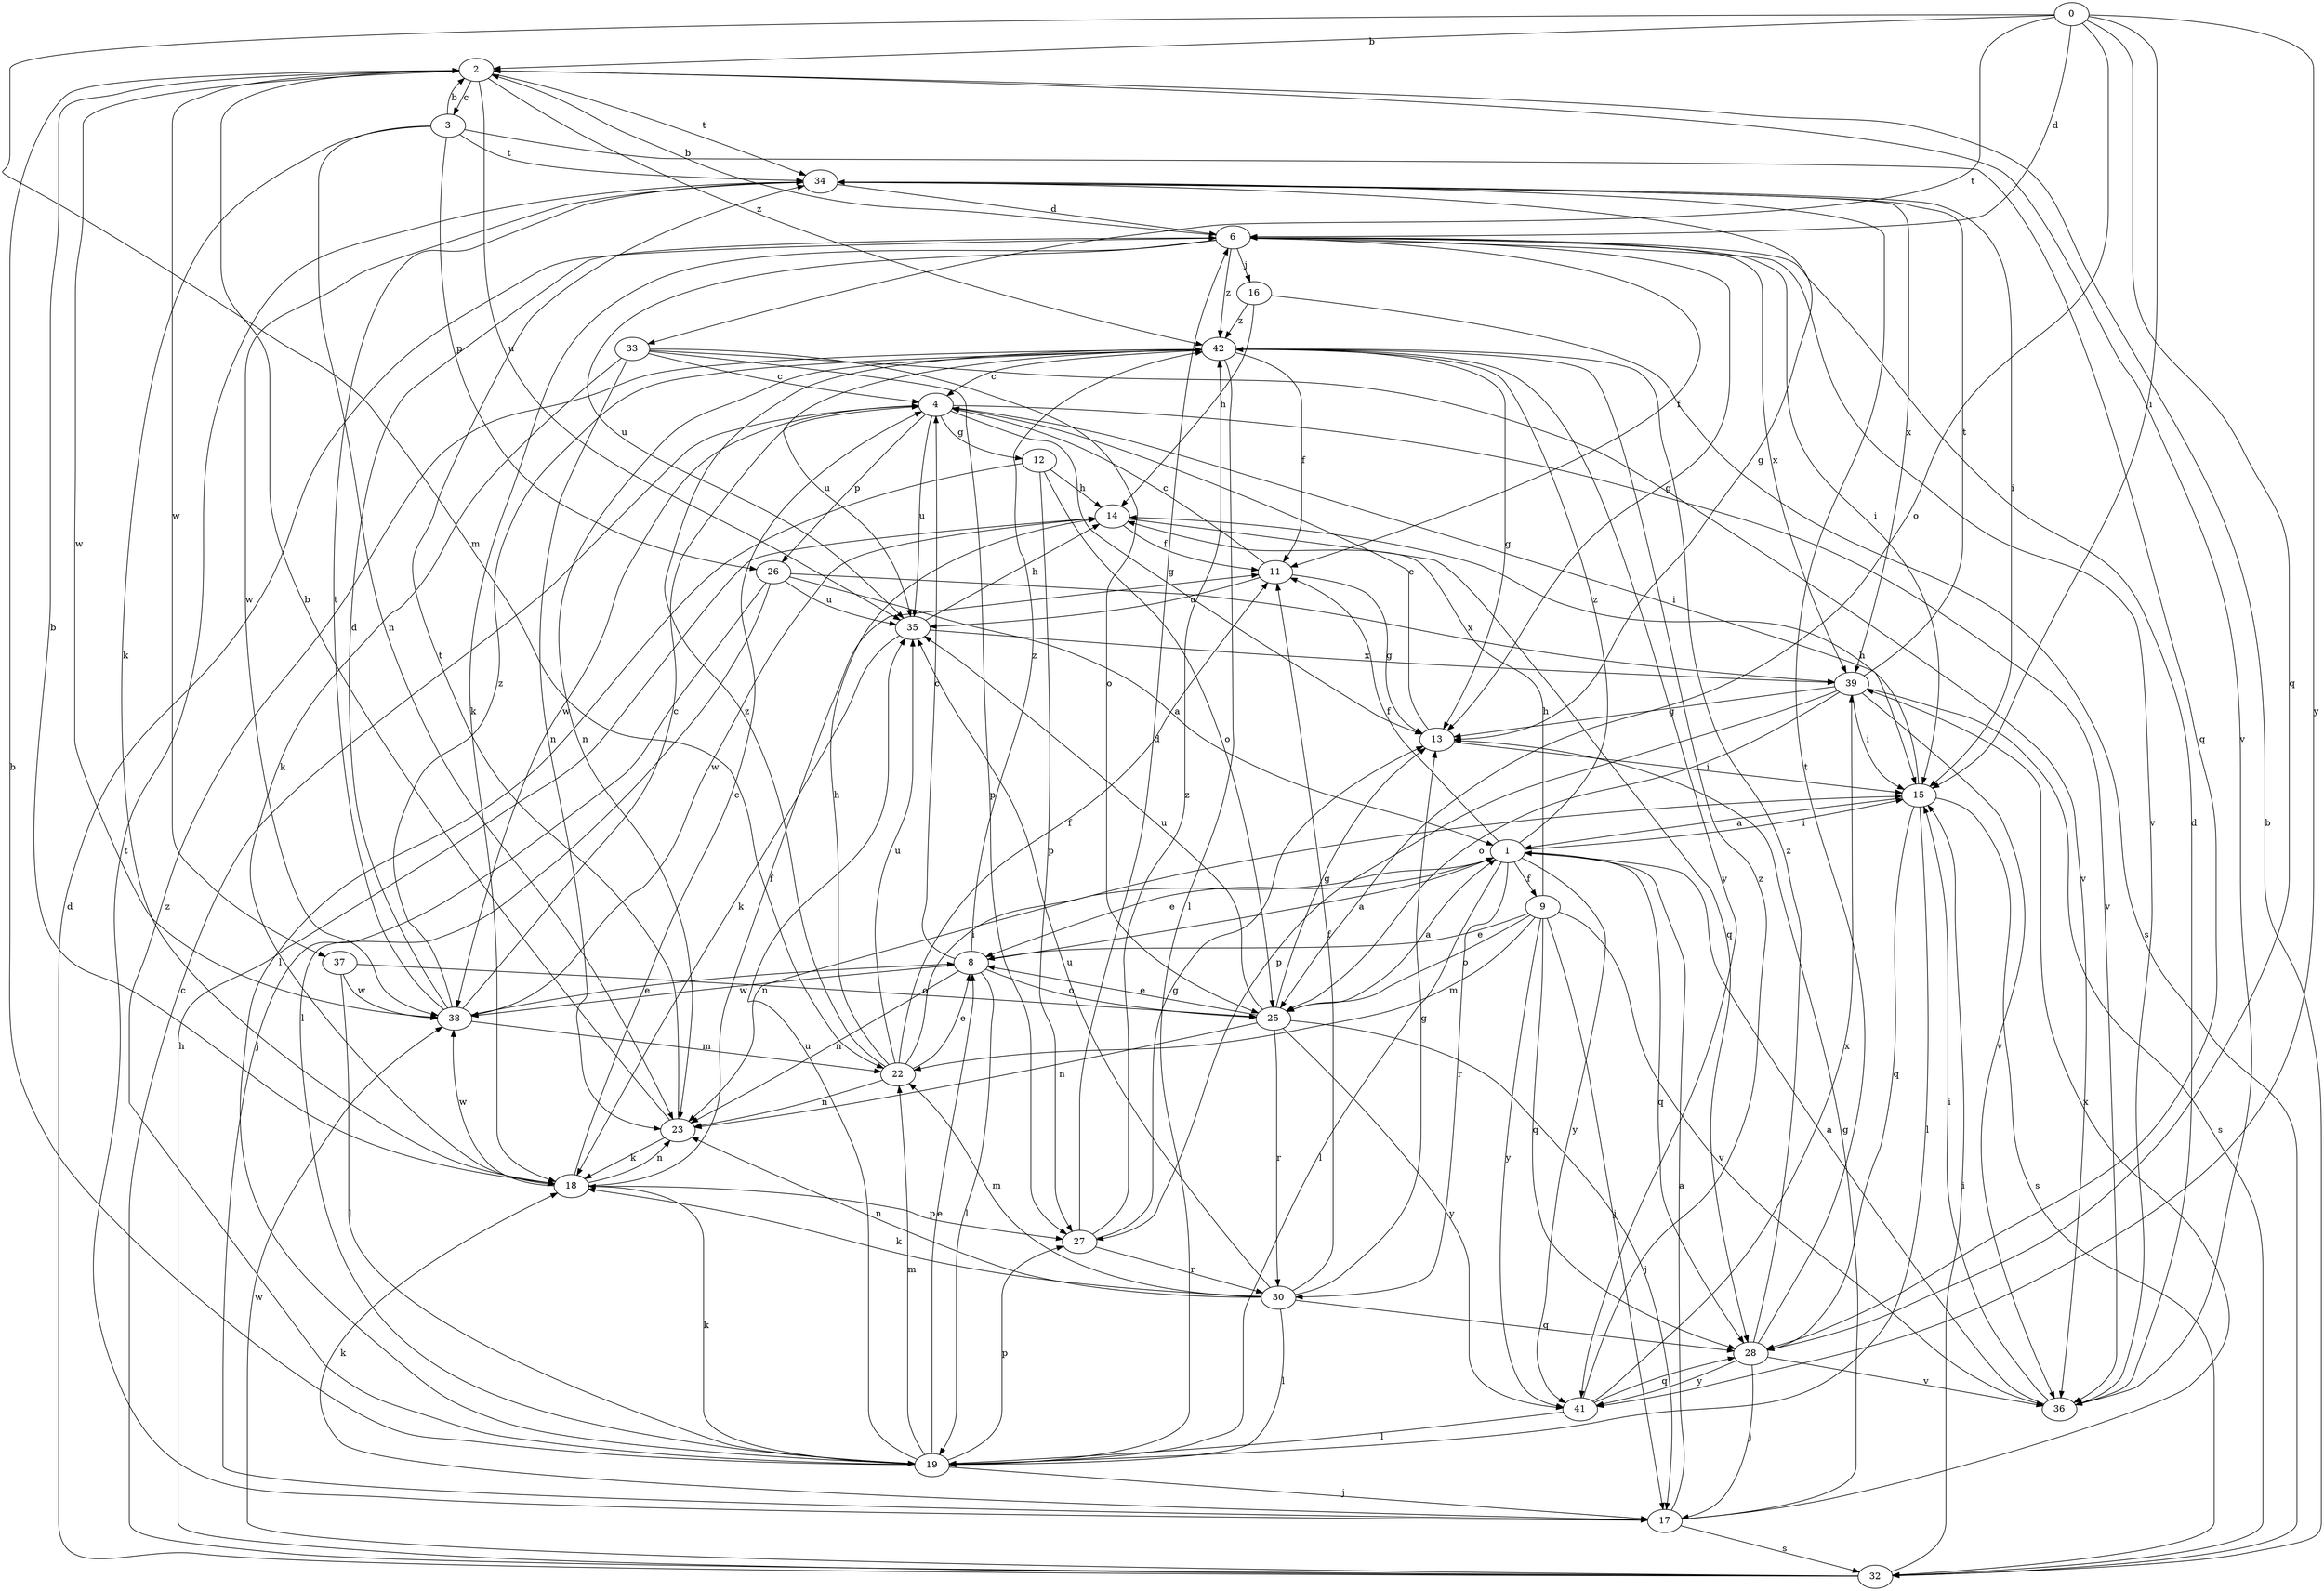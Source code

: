 strict digraph  {
0;
1;
2;
3;
4;
6;
8;
9;
11;
12;
13;
14;
15;
16;
17;
18;
19;
22;
23;
25;
26;
27;
28;
30;
32;
33;
34;
35;
36;
37;
38;
39;
41;
42;
0 -> 2  [label=b];
0 -> 6  [label=d];
0 -> 15  [label=i];
0 -> 22  [label=m];
0 -> 25  [label=o];
0 -> 28  [label=q];
0 -> 33  [label=t];
0 -> 41  [label=y];
1 -> 8  [label=e];
1 -> 9  [label=f];
1 -> 11  [label=f];
1 -> 15  [label=i];
1 -> 19  [label=l];
1 -> 23  [label=n];
1 -> 28  [label=q];
1 -> 30  [label=r];
1 -> 41  [label=y];
1 -> 42  [label=z];
2 -> 3  [label=c];
2 -> 34  [label=t];
2 -> 35  [label=u];
2 -> 36  [label=v];
2 -> 37  [label=w];
2 -> 38  [label=w];
2 -> 42  [label=z];
3 -> 2  [label=b];
3 -> 18  [label=k];
3 -> 23  [label=n];
3 -> 26  [label=p];
3 -> 28  [label=q];
3 -> 34  [label=t];
4 -> 12  [label=g];
4 -> 13  [label=g];
4 -> 15  [label=i];
4 -> 26  [label=p];
4 -> 35  [label=u];
4 -> 36  [label=v];
4 -> 38  [label=w];
6 -> 2  [label=b];
6 -> 11  [label=f];
6 -> 13  [label=g];
6 -> 15  [label=i];
6 -> 16  [label=j];
6 -> 18  [label=k];
6 -> 35  [label=u];
6 -> 36  [label=v];
6 -> 39  [label=x];
6 -> 42  [label=z];
8 -> 1  [label=a];
8 -> 4  [label=c];
8 -> 19  [label=l];
8 -> 23  [label=n];
8 -> 25  [label=o];
8 -> 38  [label=w];
8 -> 42  [label=z];
9 -> 8  [label=e];
9 -> 14  [label=h];
9 -> 17  [label=j];
9 -> 22  [label=m];
9 -> 25  [label=o];
9 -> 28  [label=q];
9 -> 36  [label=v];
9 -> 41  [label=y];
11 -> 4  [label=c];
11 -> 13  [label=g];
11 -> 35  [label=u];
12 -> 14  [label=h];
12 -> 19  [label=l];
12 -> 25  [label=o];
12 -> 27  [label=p];
13 -> 4  [label=c];
13 -> 15  [label=i];
14 -> 11  [label=f];
14 -> 28  [label=q];
14 -> 38  [label=w];
15 -> 1  [label=a];
15 -> 14  [label=h];
15 -> 19  [label=l];
15 -> 28  [label=q];
15 -> 32  [label=s];
16 -> 14  [label=h];
16 -> 32  [label=s];
16 -> 42  [label=z];
17 -> 1  [label=a];
17 -> 13  [label=g];
17 -> 18  [label=k];
17 -> 32  [label=s];
17 -> 34  [label=t];
17 -> 39  [label=x];
18 -> 2  [label=b];
18 -> 4  [label=c];
18 -> 11  [label=f];
18 -> 23  [label=n];
18 -> 27  [label=p];
18 -> 38  [label=w];
19 -> 2  [label=b];
19 -> 8  [label=e];
19 -> 17  [label=j];
19 -> 18  [label=k];
19 -> 22  [label=m];
19 -> 27  [label=p];
19 -> 35  [label=u];
19 -> 42  [label=z];
22 -> 8  [label=e];
22 -> 11  [label=f];
22 -> 14  [label=h];
22 -> 15  [label=i];
22 -> 23  [label=n];
22 -> 35  [label=u];
22 -> 42  [label=z];
23 -> 2  [label=b];
23 -> 18  [label=k];
23 -> 34  [label=t];
25 -> 1  [label=a];
25 -> 8  [label=e];
25 -> 13  [label=g];
25 -> 17  [label=j];
25 -> 23  [label=n];
25 -> 30  [label=r];
25 -> 35  [label=u];
25 -> 41  [label=y];
26 -> 1  [label=a];
26 -> 17  [label=j];
26 -> 19  [label=l];
26 -> 35  [label=u];
26 -> 39  [label=x];
27 -> 6  [label=d];
27 -> 13  [label=g];
27 -> 30  [label=r];
27 -> 42  [label=z];
28 -> 17  [label=j];
28 -> 34  [label=t];
28 -> 36  [label=v];
28 -> 41  [label=y];
28 -> 42  [label=z];
30 -> 11  [label=f];
30 -> 13  [label=g];
30 -> 18  [label=k];
30 -> 19  [label=l];
30 -> 22  [label=m];
30 -> 23  [label=n];
30 -> 28  [label=q];
30 -> 35  [label=u];
32 -> 2  [label=b];
32 -> 4  [label=c];
32 -> 6  [label=d];
32 -> 14  [label=h];
32 -> 15  [label=i];
32 -> 38  [label=w];
33 -> 4  [label=c];
33 -> 18  [label=k];
33 -> 23  [label=n];
33 -> 25  [label=o];
33 -> 27  [label=p];
33 -> 36  [label=v];
34 -> 6  [label=d];
34 -> 13  [label=g];
34 -> 15  [label=i];
34 -> 38  [label=w];
34 -> 39  [label=x];
35 -> 14  [label=h];
35 -> 18  [label=k];
35 -> 39  [label=x];
36 -> 1  [label=a];
36 -> 6  [label=d];
36 -> 15  [label=i];
37 -> 19  [label=l];
37 -> 25  [label=o];
37 -> 38  [label=w];
38 -> 4  [label=c];
38 -> 6  [label=d];
38 -> 8  [label=e];
38 -> 22  [label=m];
38 -> 34  [label=t];
38 -> 42  [label=z];
39 -> 13  [label=g];
39 -> 15  [label=i];
39 -> 25  [label=o];
39 -> 27  [label=p];
39 -> 32  [label=s];
39 -> 34  [label=t];
39 -> 36  [label=v];
41 -> 19  [label=l];
41 -> 28  [label=q];
41 -> 39  [label=x];
41 -> 42  [label=z];
42 -> 4  [label=c];
42 -> 11  [label=f];
42 -> 13  [label=g];
42 -> 19  [label=l];
42 -> 23  [label=n];
42 -> 35  [label=u];
42 -> 41  [label=y];
}
